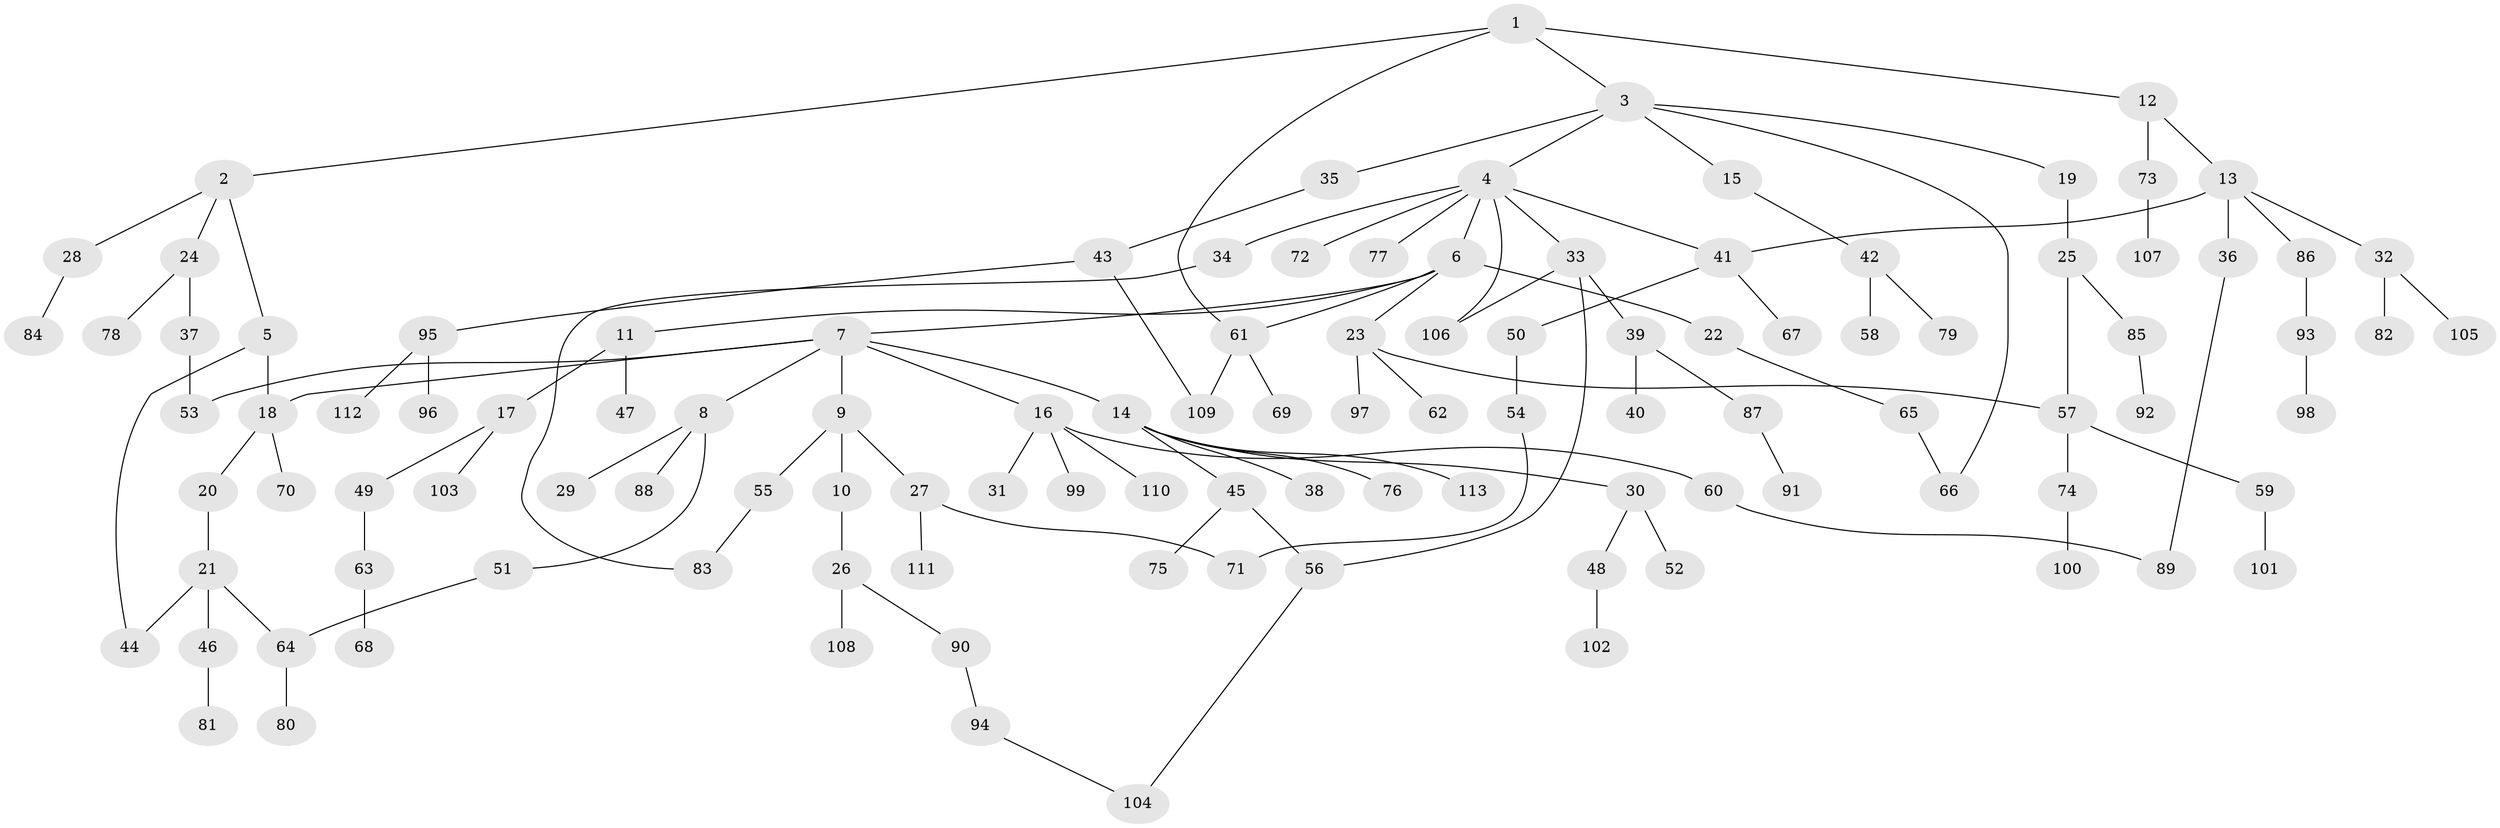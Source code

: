 // coarse degree distribution, {4: 0.08974358974358974, 6: 0.02564102564102564, 7: 0.01282051282051282, 3: 0.15384615384615385, 9: 0.01282051282051282, 5: 0.05128205128205128, 2: 0.24358974358974358, 1: 0.41025641025641024}
// Generated by graph-tools (version 1.1) at 2025/41/03/06/25 10:41:30]
// undirected, 113 vertices, 127 edges
graph export_dot {
graph [start="1"]
  node [color=gray90,style=filled];
  1;
  2;
  3;
  4;
  5;
  6;
  7;
  8;
  9;
  10;
  11;
  12;
  13;
  14;
  15;
  16;
  17;
  18;
  19;
  20;
  21;
  22;
  23;
  24;
  25;
  26;
  27;
  28;
  29;
  30;
  31;
  32;
  33;
  34;
  35;
  36;
  37;
  38;
  39;
  40;
  41;
  42;
  43;
  44;
  45;
  46;
  47;
  48;
  49;
  50;
  51;
  52;
  53;
  54;
  55;
  56;
  57;
  58;
  59;
  60;
  61;
  62;
  63;
  64;
  65;
  66;
  67;
  68;
  69;
  70;
  71;
  72;
  73;
  74;
  75;
  76;
  77;
  78;
  79;
  80;
  81;
  82;
  83;
  84;
  85;
  86;
  87;
  88;
  89;
  90;
  91;
  92;
  93;
  94;
  95;
  96;
  97;
  98;
  99;
  100;
  101;
  102;
  103;
  104;
  105;
  106;
  107;
  108;
  109;
  110;
  111;
  112;
  113;
  1 -- 2;
  1 -- 3;
  1 -- 12;
  1 -- 61;
  2 -- 5;
  2 -- 24;
  2 -- 28;
  3 -- 4;
  3 -- 15;
  3 -- 19;
  3 -- 35;
  3 -- 66;
  4 -- 6;
  4 -- 33;
  4 -- 34;
  4 -- 41;
  4 -- 72;
  4 -- 77;
  4 -- 106;
  5 -- 18;
  5 -- 44;
  6 -- 7;
  6 -- 11;
  6 -- 22;
  6 -- 23;
  6 -- 61;
  7 -- 8;
  7 -- 9;
  7 -- 14;
  7 -- 16;
  7 -- 53;
  7 -- 18;
  8 -- 29;
  8 -- 51;
  8 -- 88;
  9 -- 10;
  9 -- 27;
  9 -- 55;
  10 -- 26;
  11 -- 17;
  11 -- 47;
  12 -- 13;
  12 -- 73;
  13 -- 32;
  13 -- 36;
  13 -- 86;
  13 -- 41;
  14 -- 30;
  14 -- 38;
  14 -- 45;
  14 -- 76;
  14 -- 113;
  15 -- 42;
  16 -- 31;
  16 -- 60;
  16 -- 99;
  16 -- 110;
  17 -- 49;
  17 -- 103;
  18 -- 20;
  18 -- 70;
  19 -- 25;
  20 -- 21;
  21 -- 46;
  21 -- 64;
  21 -- 44;
  22 -- 65;
  23 -- 57;
  23 -- 62;
  23 -- 97;
  24 -- 37;
  24 -- 78;
  25 -- 85;
  25 -- 57;
  26 -- 90;
  26 -- 108;
  27 -- 111;
  27 -- 71;
  28 -- 84;
  30 -- 48;
  30 -- 52;
  32 -- 82;
  32 -- 105;
  33 -- 39;
  33 -- 56;
  33 -- 106;
  34 -- 83;
  35 -- 43;
  36 -- 89;
  37 -- 53;
  39 -- 40;
  39 -- 87;
  41 -- 50;
  41 -- 67;
  42 -- 58;
  42 -- 79;
  43 -- 95;
  43 -- 109;
  45 -- 75;
  45 -- 56;
  46 -- 81;
  48 -- 102;
  49 -- 63;
  50 -- 54;
  51 -- 64;
  54 -- 71;
  55 -- 83;
  56 -- 104;
  57 -- 59;
  57 -- 74;
  59 -- 101;
  60 -- 89;
  61 -- 69;
  61 -- 109;
  63 -- 68;
  64 -- 80;
  65 -- 66;
  73 -- 107;
  74 -- 100;
  85 -- 92;
  86 -- 93;
  87 -- 91;
  90 -- 94;
  93 -- 98;
  94 -- 104;
  95 -- 96;
  95 -- 112;
}
